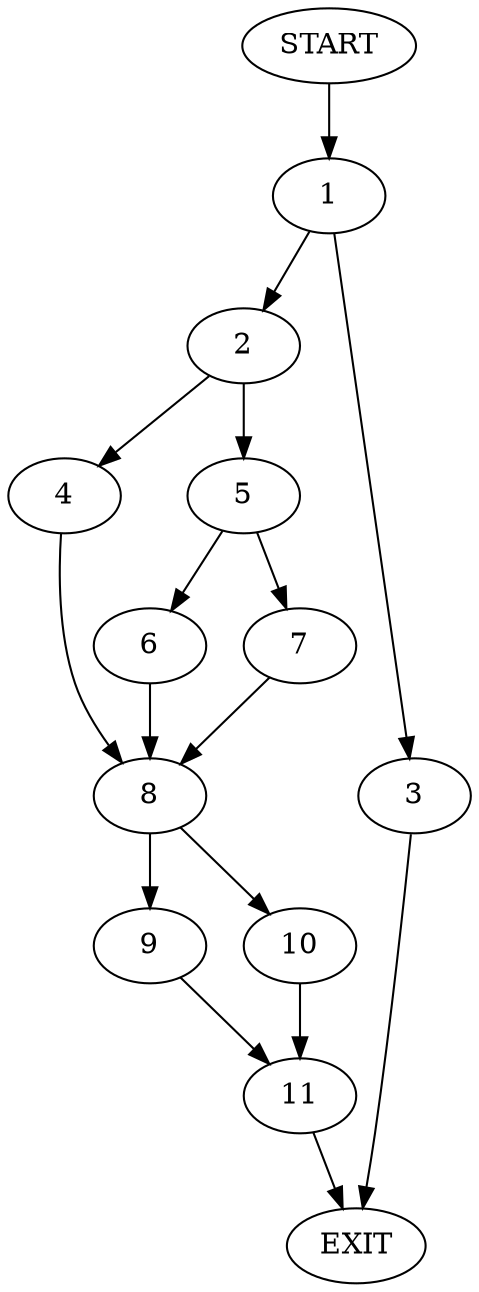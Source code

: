 digraph {
0 [label="START"]
12 [label="EXIT"]
0 -> 1
1 -> 2
1 -> 3
3 -> 12
2 -> 4
2 -> 5
5 -> 6
5 -> 7
4 -> 8
8 -> 9
8 -> 10
7 -> 8
6 -> 8
10 -> 11
9 -> 11
11 -> 12
}
